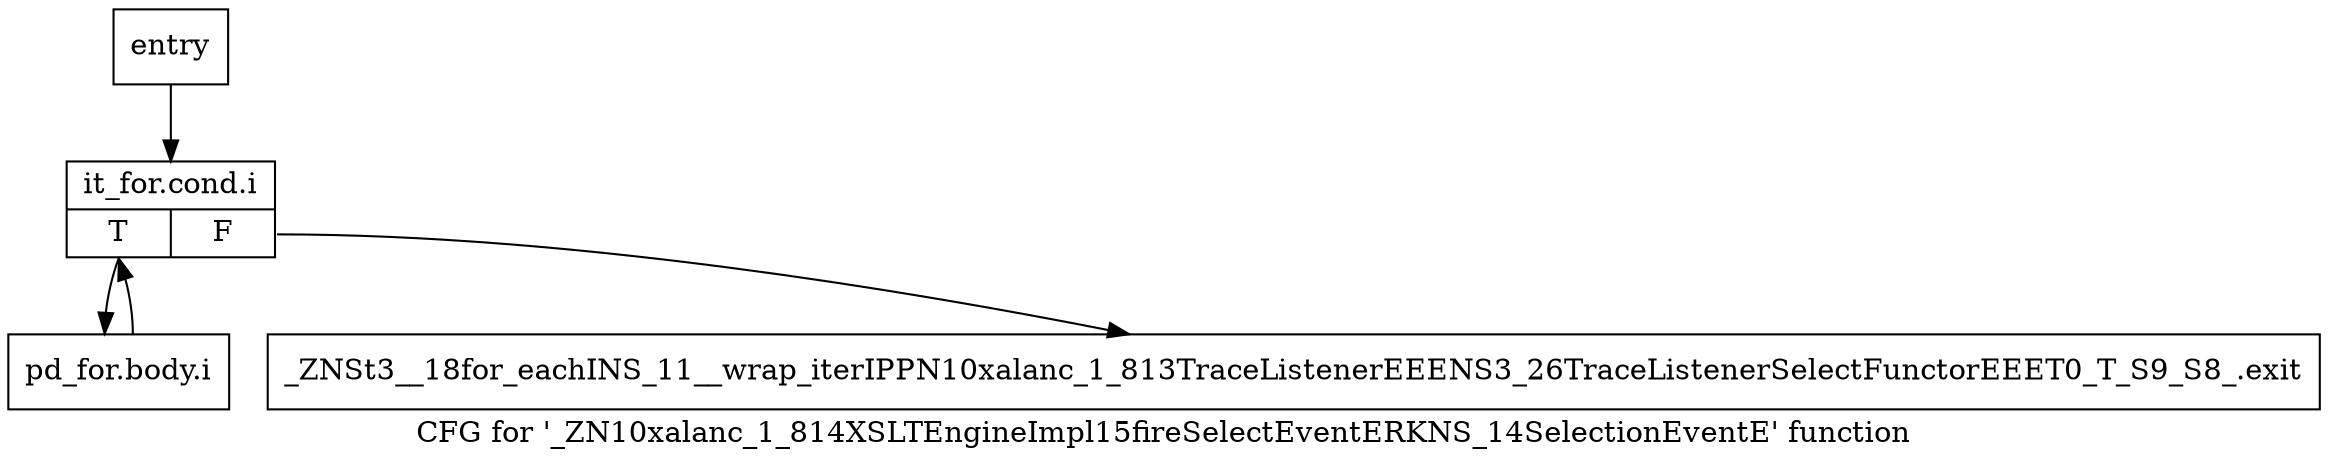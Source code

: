 digraph "CFG for '_ZN10xalanc_1_814XSLTEngineImpl15fireSelectEventERKNS_14SelectionEventE' function" {
	label="CFG for '_ZN10xalanc_1_814XSLTEngineImpl15fireSelectEventERKNS_14SelectionEventE' function";

	Node0x66e57d0 [shape=record,label="{entry}"];
	Node0x66e57d0 -> Node0x66e5820;
	Node0x66e5820 [shape=record,label="{it_for.cond.i|{<s0>T|<s1>F}}"];
	Node0x66e5820:s0 -> Node0x66e5870;
	Node0x66e5820:s1 -> Node0x66e58c0;
	Node0x66e5870 [shape=record,label="{pd_for.body.i}"];
	Node0x66e5870 -> Node0x66e5820;
	Node0x66e58c0 [shape=record,label="{_ZNSt3__18for_eachINS_11__wrap_iterIPPN10xalanc_1_813TraceListenerEEENS3_26TraceListenerSelectFunctorEEET0_T_S9_S8_.exit}"];
}
